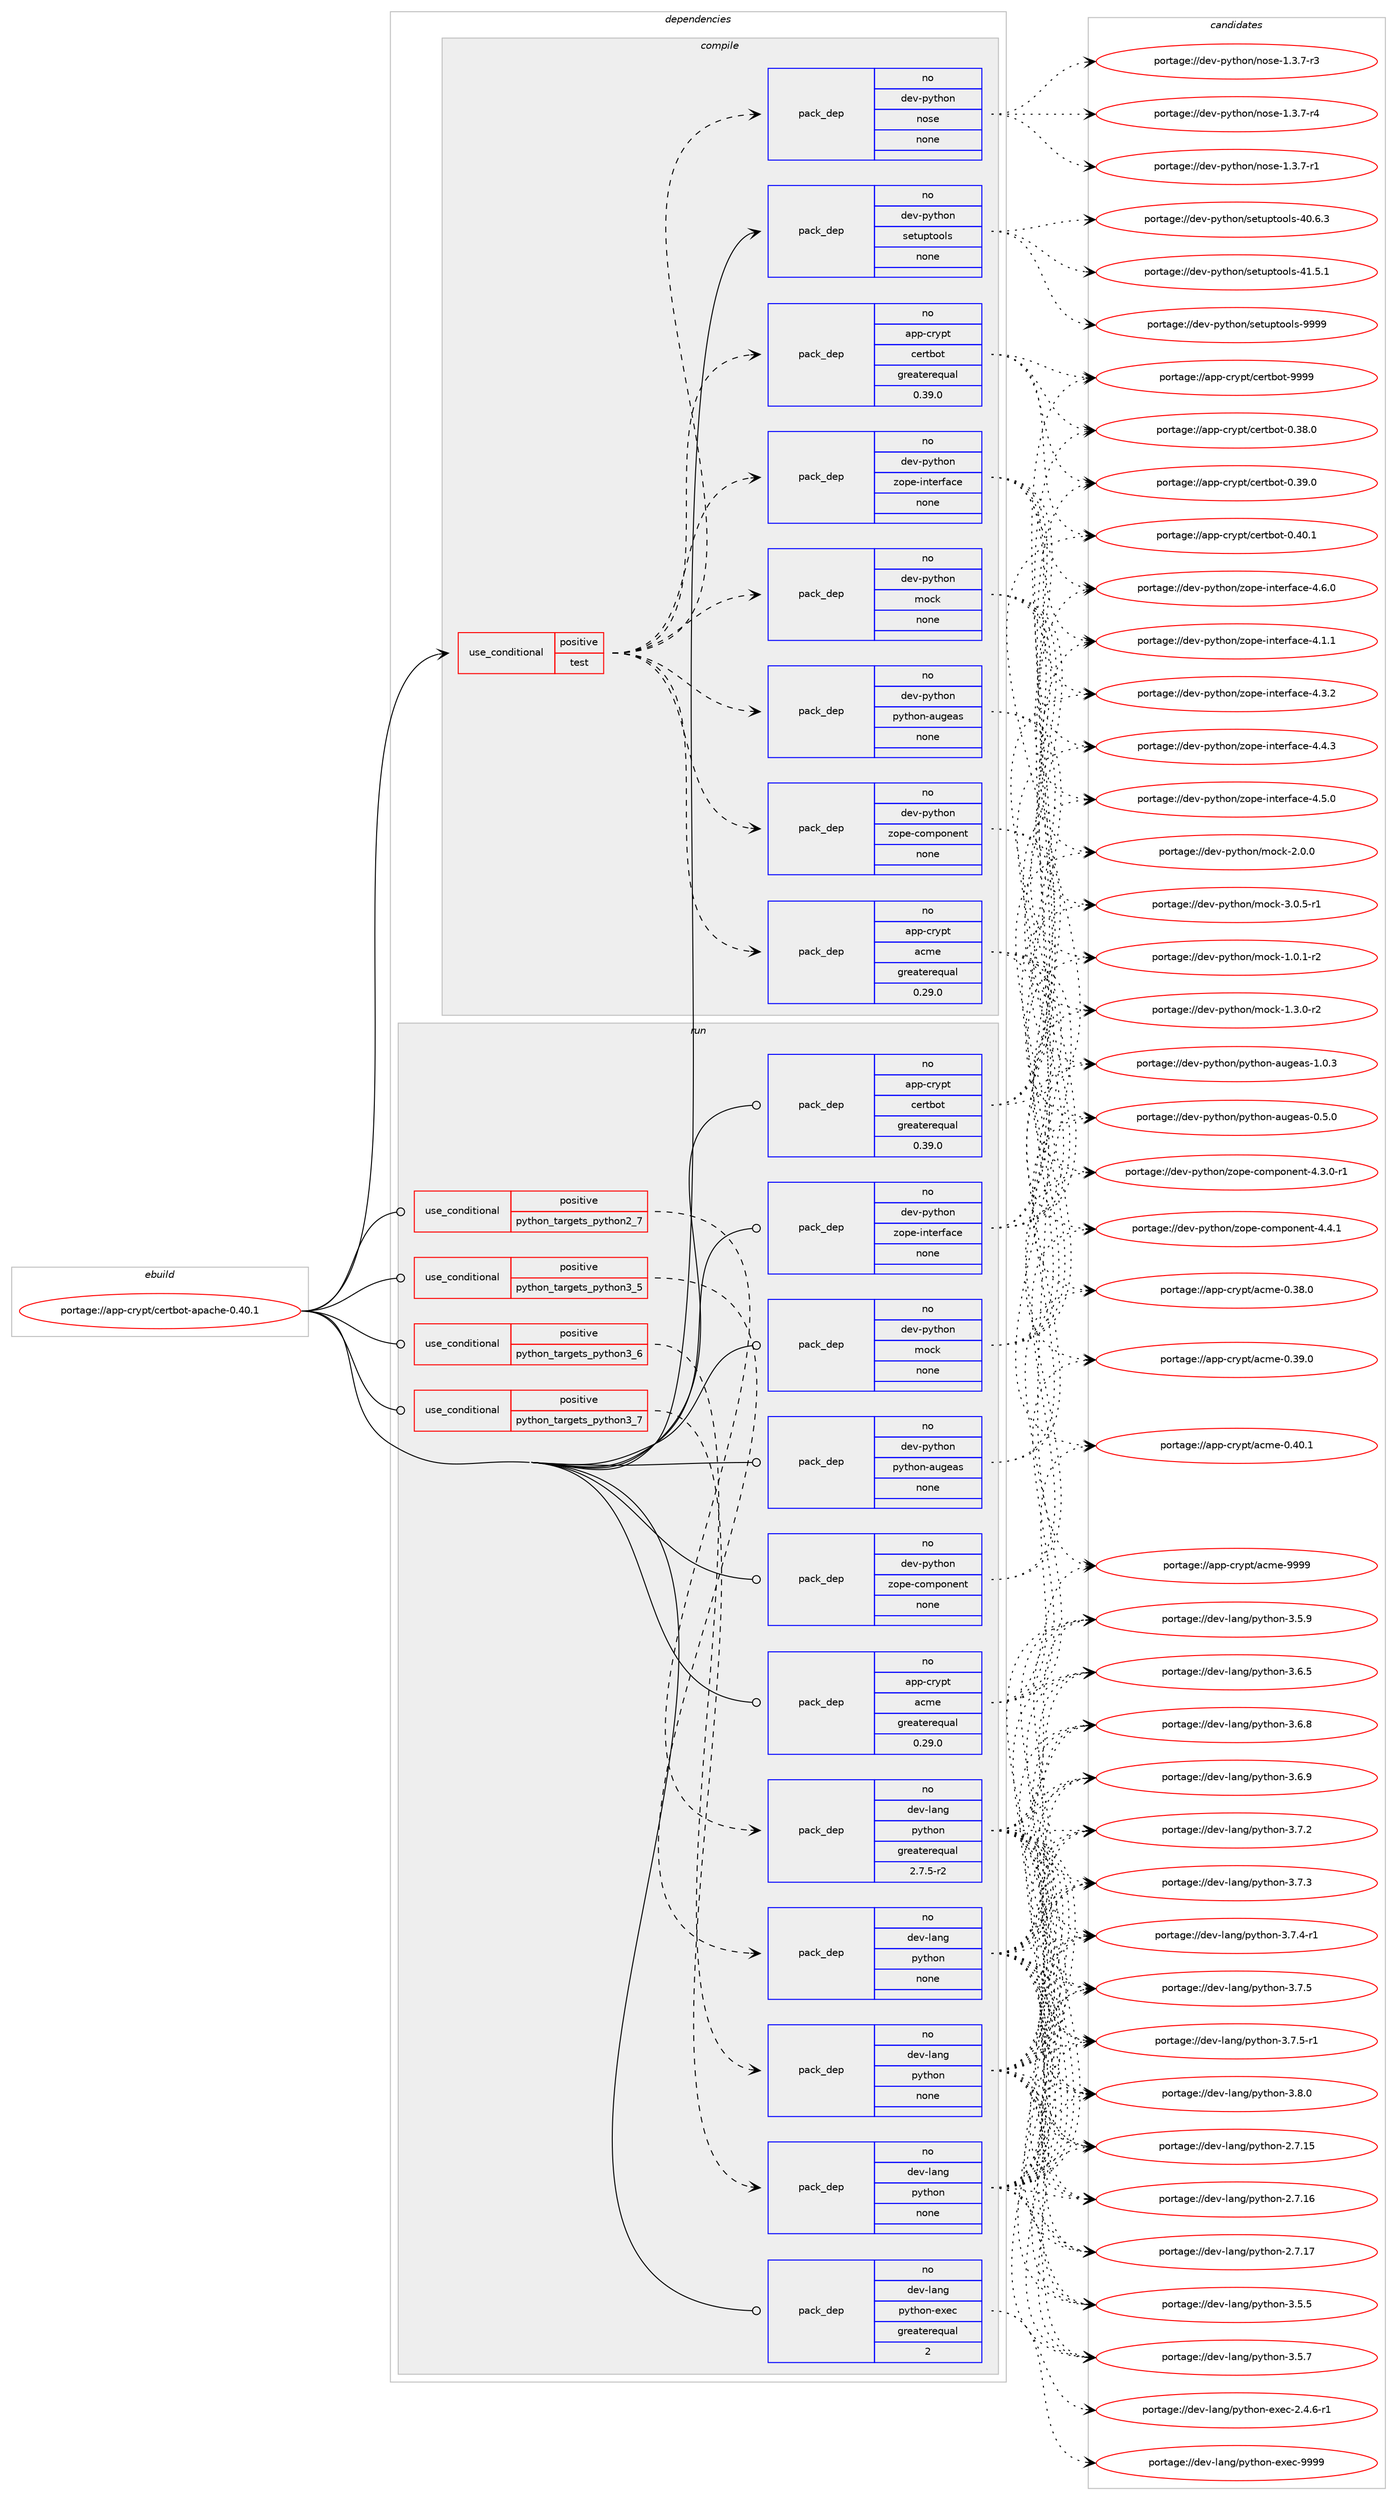 digraph prolog {

# *************
# Graph options
# *************

newrank=true;
concentrate=true;
compound=true;
graph [rankdir=LR,fontname=Helvetica,fontsize=10,ranksep=1.5];#, ranksep=2.5, nodesep=0.2];
edge  [arrowhead=vee];
node  [fontname=Helvetica,fontsize=10];

# **********
# The ebuild
# **********

subgraph cluster_leftcol {
color=gray;
rank=same;
label=<<i>ebuild</i>>;
id [label="portage://app-crypt/certbot-apache-0.40.1", color=red, width=4, href="../app-crypt/certbot-apache-0.40.1.svg"];
}

# ****************
# The dependencies
# ****************

subgraph cluster_midcol {
color=gray;
label=<<i>dependencies</i>>;
subgraph cluster_compile {
fillcolor="#eeeeee";
style=filled;
label=<<i>compile</i>>;
subgraph cond3181 {
dependency12211 [label=<<TABLE BORDER="0" CELLBORDER="1" CELLSPACING="0" CELLPADDING="4"><TR><TD ROWSPAN="3" CELLPADDING="10">use_conditional</TD></TR><TR><TD>positive</TD></TR><TR><TD>test</TD></TR></TABLE>>, shape=none, color=red];
subgraph pack8826 {
dependency12212 [label=<<TABLE BORDER="0" CELLBORDER="1" CELLSPACING="0" CELLPADDING="4" WIDTH="220"><TR><TD ROWSPAN="6" CELLPADDING="30">pack_dep</TD></TR><TR><TD WIDTH="110">no</TD></TR><TR><TD>app-crypt</TD></TR><TR><TD>acme</TD></TR><TR><TD>greaterequal</TD></TR><TR><TD>0.29.0</TD></TR></TABLE>>, shape=none, color=blue];
}
dependency12211:e -> dependency12212:w [weight=20,style="dashed",arrowhead="vee"];
subgraph pack8827 {
dependency12213 [label=<<TABLE BORDER="0" CELLBORDER="1" CELLSPACING="0" CELLPADDING="4" WIDTH="220"><TR><TD ROWSPAN="6" CELLPADDING="30">pack_dep</TD></TR><TR><TD WIDTH="110">no</TD></TR><TR><TD>app-crypt</TD></TR><TR><TD>certbot</TD></TR><TR><TD>greaterequal</TD></TR><TR><TD>0.39.0</TD></TR></TABLE>>, shape=none, color=blue];
}
dependency12211:e -> dependency12213:w [weight=20,style="dashed",arrowhead="vee"];
subgraph pack8828 {
dependency12214 [label=<<TABLE BORDER="0" CELLBORDER="1" CELLSPACING="0" CELLPADDING="4" WIDTH="220"><TR><TD ROWSPAN="6" CELLPADDING="30">pack_dep</TD></TR><TR><TD WIDTH="110">no</TD></TR><TR><TD>dev-python</TD></TR><TR><TD>mock</TD></TR><TR><TD>none</TD></TR><TR><TD></TD></TR></TABLE>>, shape=none, color=blue];
}
dependency12211:e -> dependency12214:w [weight=20,style="dashed",arrowhead="vee"];
subgraph pack8829 {
dependency12215 [label=<<TABLE BORDER="0" CELLBORDER="1" CELLSPACING="0" CELLPADDING="4" WIDTH="220"><TR><TD ROWSPAN="6" CELLPADDING="30">pack_dep</TD></TR><TR><TD WIDTH="110">no</TD></TR><TR><TD>dev-python</TD></TR><TR><TD>python-augeas</TD></TR><TR><TD>none</TD></TR><TR><TD></TD></TR></TABLE>>, shape=none, color=blue];
}
dependency12211:e -> dependency12215:w [weight=20,style="dashed",arrowhead="vee"];
subgraph pack8830 {
dependency12216 [label=<<TABLE BORDER="0" CELLBORDER="1" CELLSPACING="0" CELLPADDING="4" WIDTH="220"><TR><TD ROWSPAN="6" CELLPADDING="30">pack_dep</TD></TR><TR><TD WIDTH="110">no</TD></TR><TR><TD>dev-python</TD></TR><TR><TD>zope-component</TD></TR><TR><TD>none</TD></TR><TR><TD></TD></TR></TABLE>>, shape=none, color=blue];
}
dependency12211:e -> dependency12216:w [weight=20,style="dashed",arrowhead="vee"];
subgraph pack8831 {
dependency12217 [label=<<TABLE BORDER="0" CELLBORDER="1" CELLSPACING="0" CELLPADDING="4" WIDTH="220"><TR><TD ROWSPAN="6" CELLPADDING="30">pack_dep</TD></TR><TR><TD WIDTH="110">no</TD></TR><TR><TD>dev-python</TD></TR><TR><TD>zope-interface</TD></TR><TR><TD>none</TD></TR><TR><TD></TD></TR></TABLE>>, shape=none, color=blue];
}
dependency12211:e -> dependency12217:w [weight=20,style="dashed",arrowhead="vee"];
subgraph pack8832 {
dependency12218 [label=<<TABLE BORDER="0" CELLBORDER="1" CELLSPACING="0" CELLPADDING="4" WIDTH="220"><TR><TD ROWSPAN="6" CELLPADDING="30">pack_dep</TD></TR><TR><TD WIDTH="110">no</TD></TR><TR><TD>dev-python</TD></TR><TR><TD>nose</TD></TR><TR><TD>none</TD></TR><TR><TD></TD></TR></TABLE>>, shape=none, color=blue];
}
dependency12211:e -> dependency12218:w [weight=20,style="dashed",arrowhead="vee"];
}
id:e -> dependency12211:w [weight=20,style="solid",arrowhead="vee"];
subgraph pack8833 {
dependency12219 [label=<<TABLE BORDER="0" CELLBORDER="1" CELLSPACING="0" CELLPADDING="4" WIDTH="220"><TR><TD ROWSPAN="6" CELLPADDING="30">pack_dep</TD></TR><TR><TD WIDTH="110">no</TD></TR><TR><TD>dev-python</TD></TR><TR><TD>setuptools</TD></TR><TR><TD>none</TD></TR><TR><TD></TD></TR></TABLE>>, shape=none, color=blue];
}
id:e -> dependency12219:w [weight=20,style="solid",arrowhead="vee"];
}
subgraph cluster_compileandrun {
fillcolor="#eeeeee";
style=filled;
label=<<i>compile and run</i>>;
}
subgraph cluster_run {
fillcolor="#eeeeee";
style=filled;
label=<<i>run</i>>;
subgraph cond3182 {
dependency12220 [label=<<TABLE BORDER="0" CELLBORDER="1" CELLSPACING="0" CELLPADDING="4"><TR><TD ROWSPAN="3" CELLPADDING="10">use_conditional</TD></TR><TR><TD>positive</TD></TR><TR><TD>python_targets_python2_7</TD></TR></TABLE>>, shape=none, color=red];
subgraph pack8834 {
dependency12221 [label=<<TABLE BORDER="0" CELLBORDER="1" CELLSPACING="0" CELLPADDING="4" WIDTH="220"><TR><TD ROWSPAN="6" CELLPADDING="30">pack_dep</TD></TR><TR><TD WIDTH="110">no</TD></TR><TR><TD>dev-lang</TD></TR><TR><TD>python</TD></TR><TR><TD>greaterequal</TD></TR><TR><TD>2.7.5-r2</TD></TR></TABLE>>, shape=none, color=blue];
}
dependency12220:e -> dependency12221:w [weight=20,style="dashed",arrowhead="vee"];
}
id:e -> dependency12220:w [weight=20,style="solid",arrowhead="odot"];
subgraph cond3183 {
dependency12222 [label=<<TABLE BORDER="0" CELLBORDER="1" CELLSPACING="0" CELLPADDING="4"><TR><TD ROWSPAN="3" CELLPADDING="10">use_conditional</TD></TR><TR><TD>positive</TD></TR><TR><TD>python_targets_python3_5</TD></TR></TABLE>>, shape=none, color=red];
subgraph pack8835 {
dependency12223 [label=<<TABLE BORDER="0" CELLBORDER="1" CELLSPACING="0" CELLPADDING="4" WIDTH="220"><TR><TD ROWSPAN="6" CELLPADDING="30">pack_dep</TD></TR><TR><TD WIDTH="110">no</TD></TR><TR><TD>dev-lang</TD></TR><TR><TD>python</TD></TR><TR><TD>none</TD></TR><TR><TD></TD></TR></TABLE>>, shape=none, color=blue];
}
dependency12222:e -> dependency12223:w [weight=20,style="dashed",arrowhead="vee"];
}
id:e -> dependency12222:w [weight=20,style="solid",arrowhead="odot"];
subgraph cond3184 {
dependency12224 [label=<<TABLE BORDER="0" CELLBORDER="1" CELLSPACING="0" CELLPADDING="4"><TR><TD ROWSPAN="3" CELLPADDING="10">use_conditional</TD></TR><TR><TD>positive</TD></TR><TR><TD>python_targets_python3_6</TD></TR></TABLE>>, shape=none, color=red];
subgraph pack8836 {
dependency12225 [label=<<TABLE BORDER="0" CELLBORDER="1" CELLSPACING="0" CELLPADDING="4" WIDTH="220"><TR><TD ROWSPAN="6" CELLPADDING="30">pack_dep</TD></TR><TR><TD WIDTH="110">no</TD></TR><TR><TD>dev-lang</TD></TR><TR><TD>python</TD></TR><TR><TD>none</TD></TR><TR><TD></TD></TR></TABLE>>, shape=none, color=blue];
}
dependency12224:e -> dependency12225:w [weight=20,style="dashed",arrowhead="vee"];
}
id:e -> dependency12224:w [weight=20,style="solid",arrowhead="odot"];
subgraph cond3185 {
dependency12226 [label=<<TABLE BORDER="0" CELLBORDER="1" CELLSPACING="0" CELLPADDING="4"><TR><TD ROWSPAN="3" CELLPADDING="10">use_conditional</TD></TR><TR><TD>positive</TD></TR><TR><TD>python_targets_python3_7</TD></TR></TABLE>>, shape=none, color=red];
subgraph pack8837 {
dependency12227 [label=<<TABLE BORDER="0" CELLBORDER="1" CELLSPACING="0" CELLPADDING="4" WIDTH="220"><TR><TD ROWSPAN="6" CELLPADDING="30">pack_dep</TD></TR><TR><TD WIDTH="110">no</TD></TR><TR><TD>dev-lang</TD></TR><TR><TD>python</TD></TR><TR><TD>none</TD></TR><TR><TD></TD></TR></TABLE>>, shape=none, color=blue];
}
dependency12226:e -> dependency12227:w [weight=20,style="dashed",arrowhead="vee"];
}
id:e -> dependency12226:w [weight=20,style="solid",arrowhead="odot"];
subgraph pack8838 {
dependency12228 [label=<<TABLE BORDER="0" CELLBORDER="1" CELLSPACING="0" CELLPADDING="4" WIDTH="220"><TR><TD ROWSPAN="6" CELLPADDING="30">pack_dep</TD></TR><TR><TD WIDTH="110">no</TD></TR><TR><TD>app-crypt</TD></TR><TR><TD>acme</TD></TR><TR><TD>greaterequal</TD></TR><TR><TD>0.29.0</TD></TR></TABLE>>, shape=none, color=blue];
}
id:e -> dependency12228:w [weight=20,style="solid",arrowhead="odot"];
subgraph pack8839 {
dependency12229 [label=<<TABLE BORDER="0" CELLBORDER="1" CELLSPACING="0" CELLPADDING="4" WIDTH="220"><TR><TD ROWSPAN="6" CELLPADDING="30">pack_dep</TD></TR><TR><TD WIDTH="110">no</TD></TR><TR><TD>app-crypt</TD></TR><TR><TD>certbot</TD></TR><TR><TD>greaterequal</TD></TR><TR><TD>0.39.0</TD></TR></TABLE>>, shape=none, color=blue];
}
id:e -> dependency12229:w [weight=20,style="solid",arrowhead="odot"];
subgraph pack8840 {
dependency12230 [label=<<TABLE BORDER="0" CELLBORDER="1" CELLSPACING="0" CELLPADDING="4" WIDTH="220"><TR><TD ROWSPAN="6" CELLPADDING="30">pack_dep</TD></TR><TR><TD WIDTH="110">no</TD></TR><TR><TD>dev-lang</TD></TR><TR><TD>python-exec</TD></TR><TR><TD>greaterequal</TD></TR><TR><TD>2</TD></TR></TABLE>>, shape=none, color=blue];
}
id:e -> dependency12230:w [weight=20,style="solid",arrowhead="odot"];
subgraph pack8841 {
dependency12231 [label=<<TABLE BORDER="0" CELLBORDER="1" CELLSPACING="0" CELLPADDING="4" WIDTH="220"><TR><TD ROWSPAN="6" CELLPADDING="30">pack_dep</TD></TR><TR><TD WIDTH="110">no</TD></TR><TR><TD>dev-python</TD></TR><TR><TD>mock</TD></TR><TR><TD>none</TD></TR><TR><TD></TD></TR></TABLE>>, shape=none, color=blue];
}
id:e -> dependency12231:w [weight=20,style="solid",arrowhead="odot"];
subgraph pack8842 {
dependency12232 [label=<<TABLE BORDER="0" CELLBORDER="1" CELLSPACING="0" CELLPADDING="4" WIDTH="220"><TR><TD ROWSPAN="6" CELLPADDING="30">pack_dep</TD></TR><TR><TD WIDTH="110">no</TD></TR><TR><TD>dev-python</TD></TR><TR><TD>python-augeas</TD></TR><TR><TD>none</TD></TR><TR><TD></TD></TR></TABLE>>, shape=none, color=blue];
}
id:e -> dependency12232:w [weight=20,style="solid",arrowhead="odot"];
subgraph pack8843 {
dependency12233 [label=<<TABLE BORDER="0" CELLBORDER="1" CELLSPACING="0" CELLPADDING="4" WIDTH="220"><TR><TD ROWSPAN="6" CELLPADDING="30">pack_dep</TD></TR><TR><TD WIDTH="110">no</TD></TR><TR><TD>dev-python</TD></TR><TR><TD>zope-component</TD></TR><TR><TD>none</TD></TR><TR><TD></TD></TR></TABLE>>, shape=none, color=blue];
}
id:e -> dependency12233:w [weight=20,style="solid",arrowhead="odot"];
subgraph pack8844 {
dependency12234 [label=<<TABLE BORDER="0" CELLBORDER="1" CELLSPACING="0" CELLPADDING="4" WIDTH="220"><TR><TD ROWSPAN="6" CELLPADDING="30">pack_dep</TD></TR><TR><TD WIDTH="110">no</TD></TR><TR><TD>dev-python</TD></TR><TR><TD>zope-interface</TD></TR><TR><TD>none</TD></TR><TR><TD></TD></TR></TABLE>>, shape=none, color=blue];
}
id:e -> dependency12234:w [weight=20,style="solid",arrowhead="odot"];
}
}

# **************
# The candidates
# **************

subgraph cluster_choices {
rank=same;
color=gray;
label=<<i>candidates</i>>;

subgraph choice8826 {
color=black;
nodesep=1;
choiceportage97112112459911412111211647979910910145484651564648 [label="portage://app-crypt/acme-0.38.0", color=red, width=4,href="../app-crypt/acme-0.38.0.svg"];
choiceportage97112112459911412111211647979910910145484651574648 [label="portage://app-crypt/acme-0.39.0", color=red, width=4,href="../app-crypt/acme-0.39.0.svg"];
choiceportage97112112459911412111211647979910910145484652484649 [label="portage://app-crypt/acme-0.40.1", color=red, width=4,href="../app-crypt/acme-0.40.1.svg"];
choiceportage9711211245991141211121164797991091014557575757 [label="portage://app-crypt/acme-9999", color=red, width=4,href="../app-crypt/acme-9999.svg"];
dependency12212:e -> choiceportage97112112459911412111211647979910910145484651564648:w [style=dotted,weight="100"];
dependency12212:e -> choiceportage97112112459911412111211647979910910145484651574648:w [style=dotted,weight="100"];
dependency12212:e -> choiceportage97112112459911412111211647979910910145484652484649:w [style=dotted,weight="100"];
dependency12212:e -> choiceportage9711211245991141211121164797991091014557575757:w [style=dotted,weight="100"];
}
subgraph choice8827 {
color=black;
nodesep=1;
choiceportage97112112459911412111211647991011141169811111645484651564648 [label="portage://app-crypt/certbot-0.38.0", color=red, width=4,href="../app-crypt/certbot-0.38.0.svg"];
choiceportage97112112459911412111211647991011141169811111645484651574648 [label="portage://app-crypt/certbot-0.39.0", color=red, width=4,href="../app-crypt/certbot-0.39.0.svg"];
choiceportage97112112459911412111211647991011141169811111645484652484649 [label="portage://app-crypt/certbot-0.40.1", color=red, width=4,href="../app-crypt/certbot-0.40.1.svg"];
choiceportage9711211245991141211121164799101114116981111164557575757 [label="portage://app-crypt/certbot-9999", color=red, width=4,href="../app-crypt/certbot-9999.svg"];
dependency12213:e -> choiceportage97112112459911412111211647991011141169811111645484651564648:w [style=dotted,weight="100"];
dependency12213:e -> choiceportage97112112459911412111211647991011141169811111645484651574648:w [style=dotted,weight="100"];
dependency12213:e -> choiceportage97112112459911412111211647991011141169811111645484652484649:w [style=dotted,weight="100"];
dependency12213:e -> choiceportage9711211245991141211121164799101114116981111164557575757:w [style=dotted,weight="100"];
}
subgraph choice8828 {
color=black;
nodesep=1;
choiceportage1001011184511212111610411111047109111991074549464846494511450 [label="portage://dev-python/mock-1.0.1-r2", color=red, width=4,href="../dev-python/mock-1.0.1-r2.svg"];
choiceportage1001011184511212111610411111047109111991074549465146484511450 [label="portage://dev-python/mock-1.3.0-r2", color=red, width=4,href="../dev-python/mock-1.3.0-r2.svg"];
choiceportage100101118451121211161041111104710911199107455046484648 [label="portage://dev-python/mock-2.0.0", color=red, width=4,href="../dev-python/mock-2.0.0.svg"];
choiceportage1001011184511212111610411111047109111991074551464846534511449 [label="portage://dev-python/mock-3.0.5-r1", color=red, width=4,href="../dev-python/mock-3.0.5-r1.svg"];
dependency12214:e -> choiceportage1001011184511212111610411111047109111991074549464846494511450:w [style=dotted,weight="100"];
dependency12214:e -> choiceportage1001011184511212111610411111047109111991074549465146484511450:w [style=dotted,weight="100"];
dependency12214:e -> choiceportage100101118451121211161041111104710911199107455046484648:w [style=dotted,weight="100"];
dependency12214:e -> choiceportage1001011184511212111610411111047109111991074551464846534511449:w [style=dotted,weight="100"];
}
subgraph choice8829 {
color=black;
nodesep=1;
choiceportage1001011184511212111610411111047112121116104111110459711710310197115454846534648 [label="portage://dev-python/python-augeas-0.5.0", color=red, width=4,href="../dev-python/python-augeas-0.5.0.svg"];
choiceportage1001011184511212111610411111047112121116104111110459711710310197115454946484651 [label="portage://dev-python/python-augeas-1.0.3", color=red, width=4,href="../dev-python/python-augeas-1.0.3.svg"];
dependency12215:e -> choiceportage1001011184511212111610411111047112121116104111110459711710310197115454846534648:w [style=dotted,weight="100"];
dependency12215:e -> choiceportage1001011184511212111610411111047112121116104111110459711710310197115454946484651:w [style=dotted,weight="100"];
}
subgraph choice8830 {
color=black;
nodesep=1;
choiceportage100101118451121211161041111104712211111210145991111091121111101011101164552465146484511449 [label="portage://dev-python/zope-component-4.3.0-r1", color=red, width=4,href="../dev-python/zope-component-4.3.0-r1.svg"];
choiceportage10010111845112121116104111110471221111121014599111109112111110101110116455246524649 [label="portage://dev-python/zope-component-4.4.1", color=red, width=4,href="../dev-python/zope-component-4.4.1.svg"];
dependency12216:e -> choiceportage100101118451121211161041111104712211111210145991111091121111101011101164552465146484511449:w [style=dotted,weight="100"];
dependency12216:e -> choiceportage10010111845112121116104111110471221111121014599111109112111110101110116455246524649:w [style=dotted,weight="100"];
}
subgraph choice8831 {
color=black;
nodesep=1;
choiceportage1001011184511212111610411111047122111112101451051101161011141029799101455246494649 [label="portage://dev-python/zope-interface-4.1.1", color=red, width=4,href="../dev-python/zope-interface-4.1.1.svg"];
choiceportage1001011184511212111610411111047122111112101451051101161011141029799101455246514650 [label="portage://dev-python/zope-interface-4.3.2", color=red, width=4,href="../dev-python/zope-interface-4.3.2.svg"];
choiceportage1001011184511212111610411111047122111112101451051101161011141029799101455246524651 [label="portage://dev-python/zope-interface-4.4.3", color=red, width=4,href="../dev-python/zope-interface-4.4.3.svg"];
choiceportage1001011184511212111610411111047122111112101451051101161011141029799101455246534648 [label="portage://dev-python/zope-interface-4.5.0", color=red, width=4,href="../dev-python/zope-interface-4.5.0.svg"];
choiceportage1001011184511212111610411111047122111112101451051101161011141029799101455246544648 [label="portage://dev-python/zope-interface-4.6.0", color=red, width=4,href="../dev-python/zope-interface-4.6.0.svg"];
dependency12217:e -> choiceportage1001011184511212111610411111047122111112101451051101161011141029799101455246494649:w [style=dotted,weight="100"];
dependency12217:e -> choiceportage1001011184511212111610411111047122111112101451051101161011141029799101455246514650:w [style=dotted,weight="100"];
dependency12217:e -> choiceportage1001011184511212111610411111047122111112101451051101161011141029799101455246524651:w [style=dotted,weight="100"];
dependency12217:e -> choiceportage1001011184511212111610411111047122111112101451051101161011141029799101455246534648:w [style=dotted,weight="100"];
dependency12217:e -> choiceportage1001011184511212111610411111047122111112101451051101161011141029799101455246544648:w [style=dotted,weight="100"];
}
subgraph choice8832 {
color=black;
nodesep=1;
choiceportage10010111845112121116104111110471101111151014549465146554511449 [label="portage://dev-python/nose-1.3.7-r1", color=red, width=4,href="../dev-python/nose-1.3.7-r1.svg"];
choiceportage10010111845112121116104111110471101111151014549465146554511451 [label="portage://dev-python/nose-1.3.7-r3", color=red, width=4,href="../dev-python/nose-1.3.7-r3.svg"];
choiceportage10010111845112121116104111110471101111151014549465146554511452 [label="portage://dev-python/nose-1.3.7-r4", color=red, width=4,href="../dev-python/nose-1.3.7-r4.svg"];
dependency12218:e -> choiceportage10010111845112121116104111110471101111151014549465146554511449:w [style=dotted,weight="100"];
dependency12218:e -> choiceportage10010111845112121116104111110471101111151014549465146554511451:w [style=dotted,weight="100"];
dependency12218:e -> choiceportage10010111845112121116104111110471101111151014549465146554511452:w [style=dotted,weight="100"];
}
subgraph choice8833 {
color=black;
nodesep=1;
choiceportage100101118451121211161041111104711510111611711211611111110811545524846544651 [label="portage://dev-python/setuptools-40.6.3", color=red, width=4,href="../dev-python/setuptools-40.6.3.svg"];
choiceportage100101118451121211161041111104711510111611711211611111110811545524946534649 [label="portage://dev-python/setuptools-41.5.1", color=red, width=4,href="../dev-python/setuptools-41.5.1.svg"];
choiceportage10010111845112121116104111110471151011161171121161111111081154557575757 [label="portage://dev-python/setuptools-9999", color=red, width=4,href="../dev-python/setuptools-9999.svg"];
dependency12219:e -> choiceportage100101118451121211161041111104711510111611711211611111110811545524846544651:w [style=dotted,weight="100"];
dependency12219:e -> choiceportage100101118451121211161041111104711510111611711211611111110811545524946534649:w [style=dotted,weight="100"];
dependency12219:e -> choiceportage10010111845112121116104111110471151011161171121161111111081154557575757:w [style=dotted,weight="100"];
}
subgraph choice8834 {
color=black;
nodesep=1;
choiceportage10010111845108971101034711212111610411111045504655464953 [label="portage://dev-lang/python-2.7.15", color=red, width=4,href="../dev-lang/python-2.7.15.svg"];
choiceportage10010111845108971101034711212111610411111045504655464954 [label="portage://dev-lang/python-2.7.16", color=red, width=4,href="../dev-lang/python-2.7.16.svg"];
choiceportage10010111845108971101034711212111610411111045504655464955 [label="portage://dev-lang/python-2.7.17", color=red, width=4,href="../dev-lang/python-2.7.17.svg"];
choiceportage100101118451089711010347112121116104111110455146534653 [label="portage://dev-lang/python-3.5.5", color=red, width=4,href="../dev-lang/python-3.5.5.svg"];
choiceportage100101118451089711010347112121116104111110455146534655 [label="portage://dev-lang/python-3.5.7", color=red, width=4,href="../dev-lang/python-3.5.7.svg"];
choiceportage100101118451089711010347112121116104111110455146534657 [label="portage://dev-lang/python-3.5.9", color=red, width=4,href="../dev-lang/python-3.5.9.svg"];
choiceportage100101118451089711010347112121116104111110455146544653 [label="portage://dev-lang/python-3.6.5", color=red, width=4,href="../dev-lang/python-3.6.5.svg"];
choiceportage100101118451089711010347112121116104111110455146544656 [label="portage://dev-lang/python-3.6.8", color=red, width=4,href="../dev-lang/python-3.6.8.svg"];
choiceportage100101118451089711010347112121116104111110455146544657 [label="portage://dev-lang/python-3.6.9", color=red, width=4,href="../dev-lang/python-3.6.9.svg"];
choiceportage100101118451089711010347112121116104111110455146554650 [label="portage://dev-lang/python-3.7.2", color=red, width=4,href="../dev-lang/python-3.7.2.svg"];
choiceportage100101118451089711010347112121116104111110455146554651 [label="portage://dev-lang/python-3.7.3", color=red, width=4,href="../dev-lang/python-3.7.3.svg"];
choiceportage1001011184510897110103471121211161041111104551465546524511449 [label="portage://dev-lang/python-3.7.4-r1", color=red, width=4,href="../dev-lang/python-3.7.4-r1.svg"];
choiceportage100101118451089711010347112121116104111110455146554653 [label="portage://dev-lang/python-3.7.5", color=red, width=4,href="../dev-lang/python-3.7.5.svg"];
choiceportage1001011184510897110103471121211161041111104551465546534511449 [label="portage://dev-lang/python-3.7.5-r1", color=red, width=4,href="../dev-lang/python-3.7.5-r1.svg"];
choiceportage100101118451089711010347112121116104111110455146564648 [label="portage://dev-lang/python-3.8.0", color=red, width=4,href="../dev-lang/python-3.8.0.svg"];
dependency12221:e -> choiceportage10010111845108971101034711212111610411111045504655464953:w [style=dotted,weight="100"];
dependency12221:e -> choiceportage10010111845108971101034711212111610411111045504655464954:w [style=dotted,weight="100"];
dependency12221:e -> choiceportage10010111845108971101034711212111610411111045504655464955:w [style=dotted,weight="100"];
dependency12221:e -> choiceportage100101118451089711010347112121116104111110455146534653:w [style=dotted,weight="100"];
dependency12221:e -> choiceportage100101118451089711010347112121116104111110455146534655:w [style=dotted,weight="100"];
dependency12221:e -> choiceportage100101118451089711010347112121116104111110455146534657:w [style=dotted,weight="100"];
dependency12221:e -> choiceportage100101118451089711010347112121116104111110455146544653:w [style=dotted,weight="100"];
dependency12221:e -> choiceportage100101118451089711010347112121116104111110455146544656:w [style=dotted,weight="100"];
dependency12221:e -> choiceportage100101118451089711010347112121116104111110455146544657:w [style=dotted,weight="100"];
dependency12221:e -> choiceportage100101118451089711010347112121116104111110455146554650:w [style=dotted,weight="100"];
dependency12221:e -> choiceportage100101118451089711010347112121116104111110455146554651:w [style=dotted,weight="100"];
dependency12221:e -> choiceportage1001011184510897110103471121211161041111104551465546524511449:w [style=dotted,weight="100"];
dependency12221:e -> choiceportage100101118451089711010347112121116104111110455146554653:w [style=dotted,weight="100"];
dependency12221:e -> choiceportage1001011184510897110103471121211161041111104551465546534511449:w [style=dotted,weight="100"];
dependency12221:e -> choiceportage100101118451089711010347112121116104111110455146564648:w [style=dotted,weight="100"];
}
subgraph choice8835 {
color=black;
nodesep=1;
choiceportage10010111845108971101034711212111610411111045504655464953 [label="portage://dev-lang/python-2.7.15", color=red, width=4,href="../dev-lang/python-2.7.15.svg"];
choiceportage10010111845108971101034711212111610411111045504655464954 [label="portage://dev-lang/python-2.7.16", color=red, width=4,href="../dev-lang/python-2.7.16.svg"];
choiceportage10010111845108971101034711212111610411111045504655464955 [label="portage://dev-lang/python-2.7.17", color=red, width=4,href="../dev-lang/python-2.7.17.svg"];
choiceportage100101118451089711010347112121116104111110455146534653 [label="portage://dev-lang/python-3.5.5", color=red, width=4,href="../dev-lang/python-3.5.5.svg"];
choiceportage100101118451089711010347112121116104111110455146534655 [label="portage://dev-lang/python-3.5.7", color=red, width=4,href="../dev-lang/python-3.5.7.svg"];
choiceportage100101118451089711010347112121116104111110455146534657 [label="portage://dev-lang/python-3.5.9", color=red, width=4,href="../dev-lang/python-3.5.9.svg"];
choiceportage100101118451089711010347112121116104111110455146544653 [label="portage://dev-lang/python-3.6.5", color=red, width=4,href="../dev-lang/python-3.6.5.svg"];
choiceportage100101118451089711010347112121116104111110455146544656 [label="portage://dev-lang/python-3.6.8", color=red, width=4,href="../dev-lang/python-3.6.8.svg"];
choiceportage100101118451089711010347112121116104111110455146544657 [label="portage://dev-lang/python-3.6.9", color=red, width=4,href="../dev-lang/python-3.6.9.svg"];
choiceportage100101118451089711010347112121116104111110455146554650 [label="portage://dev-lang/python-3.7.2", color=red, width=4,href="../dev-lang/python-3.7.2.svg"];
choiceportage100101118451089711010347112121116104111110455146554651 [label="portage://dev-lang/python-3.7.3", color=red, width=4,href="../dev-lang/python-3.7.3.svg"];
choiceportage1001011184510897110103471121211161041111104551465546524511449 [label="portage://dev-lang/python-3.7.4-r1", color=red, width=4,href="../dev-lang/python-3.7.4-r1.svg"];
choiceportage100101118451089711010347112121116104111110455146554653 [label="portage://dev-lang/python-3.7.5", color=red, width=4,href="../dev-lang/python-3.7.5.svg"];
choiceportage1001011184510897110103471121211161041111104551465546534511449 [label="portage://dev-lang/python-3.7.5-r1", color=red, width=4,href="../dev-lang/python-3.7.5-r1.svg"];
choiceportage100101118451089711010347112121116104111110455146564648 [label="portage://dev-lang/python-3.8.0", color=red, width=4,href="../dev-lang/python-3.8.0.svg"];
dependency12223:e -> choiceportage10010111845108971101034711212111610411111045504655464953:w [style=dotted,weight="100"];
dependency12223:e -> choiceportage10010111845108971101034711212111610411111045504655464954:w [style=dotted,weight="100"];
dependency12223:e -> choiceportage10010111845108971101034711212111610411111045504655464955:w [style=dotted,weight="100"];
dependency12223:e -> choiceportage100101118451089711010347112121116104111110455146534653:w [style=dotted,weight="100"];
dependency12223:e -> choiceportage100101118451089711010347112121116104111110455146534655:w [style=dotted,weight="100"];
dependency12223:e -> choiceportage100101118451089711010347112121116104111110455146534657:w [style=dotted,weight="100"];
dependency12223:e -> choiceportage100101118451089711010347112121116104111110455146544653:w [style=dotted,weight="100"];
dependency12223:e -> choiceportage100101118451089711010347112121116104111110455146544656:w [style=dotted,weight="100"];
dependency12223:e -> choiceportage100101118451089711010347112121116104111110455146544657:w [style=dotted,weight="100"];
dependency12223:e -> choiceportage100101118451089711010347112121116104111110455146554650:w [style=dotted,weight="100"];
dependency12223:e -> choiceportage100101118451089711010347112121116104111110455146554651:w [style=dotted,weight="100"];
dependency12223:e -> choiceportage1001011184510897110103471121211161041111104551465546524511449:w [style=dotted,weight="100"];
dependency12223:e -> choiceportage100101118451089711010347112121116104111110455146554653:w [style=dotted,weight="100"];
dependency12223:e -> choiceportage1001011184510897110103471121211161041111104551465546534511449:w [style=dotted,weight="100"];
dependency12223:e -> choiceportage100101118451089711010347112121116104111110455146564648:w [style=dotted,weight="100"];
}
subgraph choice8836 {
color=black;
nodesep=1;
choiceportage10010111845108971101034711212111610411111045504655464953 [label="portage://dev-lang/python-2.7.15", color=red, width=4,href="../dev-lang/python-2.7.15.svg"];
choiceportage10010111845108971101034711212111610411111045504655464954 [label="portage://dev-lang/python-2.7.16", color=red, width=4,href="../dev-lang/python-2.7.16.svg"];
choiceportage10010111845108971101034711212111610411111045504655464955 [label="portage://dev-lang/python-2.7.17", color=red, width=4,href="../dev-lang/python-2.7.17.svg"];
choiceportage100101118451089711010347112121116104111110455146534653 [label="portage://dev-lang/python-3.5.5", color=red, width=4,href="../dev-lang/python-3.5.5.svg"];
choiceportage100101118451089711010347112121116104111110455146534655 [label="portage://dev-lang/python-3.5.7", color=red, width=4,href="../dev-lang/python-3.5.7.svg"];
choiceportage100101118451089711010347112121116104111110455146534657 [label="portage://dev-lang/python-3.5.9", color=red, width=4,href="../dev-lang/python-3.5.9.svg"];
choiceportage100101118451089711010347112121116104111110455146544653 [label="portage://dev-lang/python-3.6.5", color=red, width=4,href="../dev-lang/python-3.6.5.svg"];
choiceportage100101118451089711010347112121116104111110455146544656 [label="portage://dev-lang/python-3.6.8", color=red, width=4,href="../dev-lang/python-3.6.8.svg"];
choiceportage100101118451089711010347112121116104111110455146544657 [label="portage://dev-lang/python-3.6.9", color=red, width=4,href="../dev-lang/python-3.6.9.svg"];
choiceportage100101118451089711010347112121116104111110455146554650 [label="portage://dev-lang/python-3.7.2", color=red, width=4,href="../dev-lang/python-3.7.2.svg"];
choiceportage100101118451089711010347112121116104111110455146554651 [label="portage://dev-lang/python-3.7.3", color=red, width=4,href="../dev-lang/python-3.7.3.svg"];
choiceportage1001011184510897110103471121211161041111104551465546524511449 [label="portage://dev-lang/python-3.7.4-r1", color=red, width=4,href="../dev-lang/python-3.7.4-r1.svg"];
choiceportage100101118451089711010347112121116104111110455146554653 [label="portage://dev-lang/python-3.7.5", color=red, width=4,href="../dev-lang/python-3.7.5.svg"];
choiceportage1001011184510897110103471121211161041111104551465546534511449 [label="portage://dev-lang/python-3.7.5-r1", color=red, width=4,href="../dev-lang/python-3.7.5-r1.svg"];
choiceportage100101118451089711010347112121116104111110455146564648 [label="portage://dev-lang/python-3.8.0", color=red, width=4,href="../dev-lang/python-3.8.0.svg"];
dependency12225:e -> choiceportage10010111845108971101034711212111610411111045504655464953:w [style=dotted,weight="100"];
dependency12225:e -> choiceportage10010111845108971101034711212111610411111045504655464954:w [style=dotted,weight="100"];
dependency12225:e -> choiceportage10010111845108971101034711212111610411111045504655464955:w [style=dotted,weight="100"];
dependency12225:e -> choiceportage100101118451089711010347112121116104111110455146534653:w [style=dotted,weight="100"];
dependency12225:e -> choiceportage100101118451089711010347112121116104111110455146534655:w [style=dotted,weight="100"];
dependency12225:e -> choiceportage100101118451089711010347112121116104111110455146534657:w [style=dotted,weight="100"];
dependency12225:e -> choiceportage100101118451089711010347112121116104111110455146544653:w [style=dotted,weight="100"];
dependency12225:e -> choiceportage100101118451089711010347112121116104111110455146544656:w [style=dotted,weight="100"];
dependency12225:e -> choiceportage100101118451089711010347112121116104111110455146544657:w [style=dotted,weight="100"];
dependency12225:e -> choiceportage100101118451089711010347112121116104111110455146554650:w [style=dotted,weight="100"];
dependency12225:e -> choiceportage100101118451089711010347112121116104111110455146554651:w [style=dotted,weight="100"];
dependency12225:e -> choiceportage1001011184510897110103471121211161041111104551465546524511449:w [style=dotted,weight="100"];
dependency12225:e -> choiceportage100101118451089711010347112121116104111110455146554653:w [style=dotted,weight="100"];
dependency12225:e -> choiceportage1001011184510897110103471121211161041111104551465546534511449:w [style=dotted,weight="100"];
dependency12225:e -> choiceportage100101118451089711010347112121116104111110455146564648:w [style=dotted,weight="100"];
}
subgraph choice8837 {
color=black;
nodesep=1;
choiceportage10010111845108971101034711212111610411111045504655464953 [label="portage://dev-lang/python-2.7.15", color=red, width=4,href="../dev-lang/python-2.7.15.svg"];
choiceportage10010111845108971101034711212111610411111045504655464954 [label="portage://dev-lang/python-2.7.16", color=red, width=4,href="../dev-lang/python-2.7.16.svg"];
choiceportage10010111845108971101034711212111610411111045504655464955 [label="portage://dev-lang/python-2.7.17", color=red, width=4,href="../dev-lang/python-2.7.17.svg"];
choiceportage100101118451089711010347112121116104111110455146534653 [label="portage://dev-lang/python-3.5.5", color=red, width=4,href="../dev-lang/python-3.5.5.svg"];
choiceportage100101118451089711010347112121116104111110455146534655 [label="portage://dev-lang/python-3.5.7", color=red, width=4,href="../dev-lang/python-3.5.7.svg"];
choiceportage100101118451089711010347112121116104111110455146534657 [label="portage://dev-lang/python-3.5.9", color=red, width=4,href="../dev-lang/python-3.5.9.svg"];
choiceportage100101118451089711010347112121116104111110455146544653 [label="portage://dev-lang/python-3.6.5", color=red, width=4,href="../dev-lang/python-3.6.5.svg"];
choiceportage100101118451089711010347112121116104111110455146544656 [label="portage://dev-lang/python-3.6.8", color=red, width=4,href="../dev-lang/python-3.6.8.svg"];
choiceportage100101118451089711010347112121116104111110455146544657 [label="portage://dev-lang/python-3.6.9", color=red, width=4,href="../dev-lang/python-3.6.9.svg"];
choiceportage100101118451089711010347112121116104111110455146554650 [label="portage://dev-lang/python-3.7.2", color=red, width=4,href="../dev-lang/python-3.7.2.svg"];
choiceportage100101118451089711010347112121116104111110455146554651 [label="portage://dev-lang/python-3.7.3", color=red, width=4,href="../dev-lang/python-3.7.3.svg"];
choiceportage1001011184510897110103471121211161041111104551465546524511449 [label="portage://dev-lang/python-3.7.4-r1", color=red, width=4,href="../dev-lang/python-3.7.4-r1.svg"];
choiceportage100101118451089711010347112121116104111110455146554653 [label="portage://dev-lang/python-3.7.5", color=red, width=4,href="../dev-lang/python-3.7.5.svg"];
choiceportage1001011184510897110103471121211161041111104551465546534511449 [label="portage://dev-lang/python-3.7.5-r1", color=red, width=4,href="../dev-lang/python-3.7.5-r1.svg"];
choiceportage100101118451089711010347112121116104111110455146564648 [label="portage://dev-lang/python-3.8.0", color=red, width=4,href="../dev-lang/python-3.8.0.svg"];
dependency12227:e -> choiceportage10010111845108971101034711212111610411111045504655464953:w [style=dotted,weight="100"];
dependency12227:e -> choiceportage10010111845108971101034711212111610411111045504655464954:w [style=dotted,weight="100"];
dependency12227:e -> choiceportage10010111845108971101034711212111610411111045504655464955:w [style=dotted,weight="100"];
dependency12227:e -> choiceportage100101118451089711010347112121116104111110455146534653:w [style=dotted,weight="100"];
dependency12227:e -> choiceportage100101118451089711010347112121116104111110455146534655:w [style=dotted,weight="100"];
dependency12227:e -> choiceportage100101118451089711010347112121116104111110455146534657:w [style=dotted,weight="100"];
dependency12227:e -> choiceportage100101118451089711010347112121116104111110455146544653:w [style=dotted,weight="100"];
dependency12227:e -> choiceportage100101118451089711010347112121116104111110455146544656:w [style=dotted,weight="100"];
dependency12227:e -> choiceportage100101118451089711010347112121116104111110455146544657:w [style=dotted,weight="100"];
dependency12227:e -> choiceportage100101118451089711010347112121116104111110455146554650:w [style=dotted,weight="100"];
dependency12227:e -> choiceportage100101118451089711010347112121116104111110455146554651:w [style=dotted,weight="100"];
dependency12227:e -> choiceportage1001011184510897110103471121211161041111104551465546524511449:w [style=dotted,weight="100"];
dependency12227:e -> choiceportage100101118451089711010347112121116104111110455146554653:w [style=dotted,weight="100"];
dependency12227:e -> choiceportage1001011184510897110103471121211161041111104551465546534511449:w [style=dotted,weight="100"];
dependency12227:e -> choiceportage100101118451089711010347112121116104111110455146564648:w [style=dotted,weight="100"];
}
subgraph choice8838 {
color=black;
nodesep=1;
choiceportage97112112459911412111211647979910910145484651564648 [label="portage://app-crypt/acme-0.38.0", color=red, width=4,href="../app-crypt/acme-0.38.0.svg"];
choiceportage97112112459911412111211647979910910145484651574648 [label="portage://app-crypt/acme-0.39.0", color=red, width=4,href="../app-crypt/acme-0.39.0.svg"];
choiceportage97112112459911412111211647979910910145484652484649 [label="portage://app-crypt/acme-0.40.1", color=red, width=4,href="../app-crypt/acme-0.40.1.svg"];
choiceportage9711211245991141211121164797991091014557575757 [label="portage://app-crypt/acme-9999", color=red, width=4,href="../app-crypt/acme-9999.svg"];
dependency12228:e -> choiceportage97112112459911412111211647979910910145484651564648:w [style=dotted,weight="100"];
dependency12228:e -> choiceportage97112112459911412111211647979910910145484651574648:w [style=dotted,weight="100"];
dependency12228:e -> choiceportage97112112459911412111211647979910910145484652484649:w [style=dotted,weight="100"];
dependency12228:e -> choiceportage9711211245991141211121164797991091014557575757:w [style=dotted,weight="100"];
}
subgraph choice8839 {
color=black;
nodesep=1;
choiceportage97112112459911412111211647991011141169811111645484651564648 [label="portage://app-crypt/certbot-0.38.0", color=red, width=4,href="../app-crypt/certbot-0.38.0.svg"];
choiceportage97112112459911412111211647991011141169811111645484651574648 [label="portage://app-crypt/certbot-0.39.0", color=red, width=4,href="../app-crypt/certbot-0.39.0.svg"];
choiceportage97112112459911412111211647991011141169811111645484652484649 [label="portage://app-crypt/certbot-0.40.1", color=red, width=4,href="../app-crypt/certbot-0.40.1.svg"];
choiceportage9711211245991141211121164799101114116981111164557575757 [label="portage://app-crypt/certbot-9999", color=red, width=4,href="../app-crypt/certbot-9999.svg"];
dependency12229:e -> choiceportage97112112459911412111211647991011141169811111645484651564648:w [style=dotted,weight="100"];
dependency12229:e -> choiceportage97112112459911412111211647991011141169811111645484651574648:w [style=dotted,weight="100"];
dependency12229:e -> choiceportage97112112459911412111211647991011141169811111645484652484649:w [style=dotted,weight="100"];
dependency12229:e -> choiceportage9711211245991141211121164799101114116981111164557575757:w [style=dotted,weight="100"];
}
subgraph choice8840 {
color=black;
nodesep=1;
choiceportage10010111845108971101034711212111610411111045101120101994550465246544511449 [label="portage://dev-lang/python-exec-2.4.6-r1", color=red, width=4,href="../dev-lang/python-exec-2.4.6-r1.svg"];
choiceportage10010111845108971101034711212111610411111045101120101994557575757 [label="portage://dev-lang/python-exec-9999", color=red, width=4,href="../dev-lang/python-exec-9999.svg"];
dependency12230:e -> choiceportage10010111845108971101034711212111610411111045101120101994550465246544511449:w [style=dotted,weight="100"];
dependency12230:e -> choiceportage10010111845108971101034711212111610411111045101120101994557575757:w [style=dotted,weight="100"];
}
subgraph choice8841 {
color=black;
nodesep=1;
choiceportage1001011184511212111610411111047109111991074549464846494511450 [label="portage://dev-python/mock-1.0.1-r2", color=red, width=4,href="../dev-python/mock-1.0.1-r2.svg"];
choiceportage1001011184511212111610411111047109111991074549465146484511450 [label="portage://dev-python/mock-1.3.0-r2", color=red, width=4,href="../dev-python/mock-1.3.0-r2.svg"];
choiceportage100101118451121211161041111104710911199107455046484648 [label="portage://dev-python/mock-2.0.0", color=red, width=4,href="../dev-python/mock-2.0.0.svg"];
choiceportage1001011184511212111610411111047109111991074551464846534511449 [label="portage://dev-python/mock-3.0.5-r1", color=red, width=4,href="../dev-python/mock-3.0.5-r1.svg"];
dependency12231:e -> choiceportage1001011184511212111610411111047109111991074549464846494511450:w [style=dotted,weight="100"];
dependency12231:e -> choiceportage1001011184511212111610411111047109111991074549465146484511450:w [style=dotted,weight="100"];
dependency12231:e -> choiceportage100101118451121211161041111104710911199107455046484648:w [style=dotted,weight="100"];
dependency12231:e -> choiceportage1001011184511212111610411111047109111991074551464846534511449:w [style=dotted,weight="100"];
}
subgraph choice8842 {
color=black;
nodesep=1;
choiceportage1001011184511212111610411111047112121116104111110459711710310197115454846534648 [label="portage://dev-python/python-augeas-0.5.0", color=red, width=4,href="../dev-python/python-augeas-0.5.0.svg"];
choiceportage1001011184511212111610411111047112121116104111110459711710310197115454946484651 [label="portage://dev-python/python-augeas-1.0.3", color=red, width=4,href="../dev-python/python-augeas-1.0.3.svg"];
dependency12232:e -> choiceportage1001011184511212111610411111047112121116104111110459711710310197115454846534648:w [style=dotted,weight="100"];
dependency12232:e -> choiceportage1001011184511212111610411111047112121116104111110459711710310197115454946484651:w [style=dotted,weight="100"];
}
subgraph choice8843 {
color=black;
nodesep=1;
choiceportage100101118451121211161041111104712211111210145991111091121111101011101164552465146484511449 [label="portage://dev-python/zope-component-4.3.0-r1", color=red, width=4,href="../dev-python/zope-component-4.3.0-r1.svg"];
choiceportage10010111845112121116104111110471221111121014599111109112111110101110116455246524649 [label="portage://dev-python/zope-component-4.4.1", color=red, width=4,href="../dev-python/zope-component-4.4.1.svg"];
dependency12233:e -> choiceportage100101118451121211161041111104712211111210145991111091121111101011101164552465146484511449:w [style=dotted,weight="100"];
dependency12233:e -> choiceportage10010111845112121116104111110471221111121014599111109112111110101110116455246524649:w [style=dotted,weight="100"];
}
subgraph choice8844 {
color=black;
nodesep=1;
choiceportage1001011184511212111610411111047122111112101451051101161011141029799101455246494649 [label="portage://dev-python/zope-interface-4.1.1", color=red, width=4,href="../dev-python/zope-interface-4.1.1.svg"];
choiceportage1001011184511212111610411111047122111112101451051101161011141029799101455246514650 [label="portage://dev-python/zope-interface-4.3.2", color=red, width=4,href="../dev-python/zope-interface-4.3.2.svg"];
choiceportage1001011184511212111610411111047122111112101451051101161011141029799101455246524651 [label="portage://dev-python/zope-interface-4.4.3", color=red, width=4,href="../dev-python/zope-interface-4.4.3.svg"];
choiceportage1001011184511212111610411111047122111112101451051101161011141029799101455246534648 [label="portage://dev-python/zope-interface-4.5.0", color=red, width=4,href="../dev-python/zope-interface-4.5.0.svg"];
choiceportage1001011184511212111610411111047122111112101451051101161011141029799101455246544648 [label="portage://dev-python/zope-interface-4.6.0", color=red, width=4,href="../dev-python/zope-interface-4.6.0.svg"];
dependency12234:e -> choiceportage1001011184511212111610411111047122111112101451051101161011141029799101455246494649:w [style=dotted,weight="100"];
dependency12234:e -> choiceportage1001011184511212111610411111047122111112101451051101161011141029799101455246514650:w [style=dotted,weight="100"];
dependency12234:e -> choiceportage1001011184511212111610411111047122111112101451051101161011141029799101455246524651:w [style=dotted,weight="100"];
dependency12234:e -> choiceportage1001011184511212111610411111047122111112101451051101161011141029799101455246534648:w [style=dotted,weight="100"];
dependency12234:e -> choiceportage1001011184511212111610411111047122111112101451051101161011141029799101455246544648:w [style=dotted,weight="100"];
}
}

}
